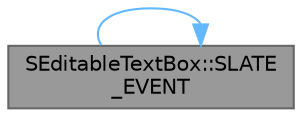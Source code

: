 digraph "SEditableTextBox::SLATE_EVENT"
{
 // INTERACTIVE_SVG=YES
 // LATEX_PDF_SIZE
  bgcolor="transparent";
  edge [fontname=Helvetica,fontsize=10,labelfontname=Helvetica,labelfontsize=10];
  node [fontname=Helvetica,fontsize=10,shape=box,height=0.2,width=0.4];
  rankdir="LR";
  Node1 [id="Node000001",label="SEditableTextBox::SLATE\l_EVENT",height=0.2,width=0.4,color="gray40", fillcolor="grey60", style="filled", fontcolor="black",tooltip="Menu extender for the right-click context menu."];
  Node1 -> Node1 [id="edge1_Node000001_Node000001",color="steelblue1",style="solid",tooltip=" "];
}
